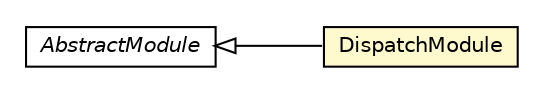#!/usr/local/bin/dot
#
# Class diagram 
# Generated by UMLGraph version R5_6-24-gf6e263 (http://www.umlgraph.org/)
#

digraph G {
	edge [fontname="Helvetica",fontsize=10,labelfontname="Helvetica",labelfontsize=10];
	node [fontname="Helvetica",fontsize=10,shape=plaintext];
	nodesep=0.25;
	ranksep=0.5;
	rankdir=LR;
	// com.gwtplatform.dispatch.server.guice.DispatchModule
	c164718 [label=<<table title="com.gwtplatform.dispatch.server.guice.DispatchModule" border="0" cellborder="1" cellspacing="0" cellpadding="2" port="p" bgcolor="lemonChiffon" href="./DispatchModule.html">
		<tr><td><table border="0" cellspacing="0" cellpadding="1">
<tr><td align="center" balign="center"> DispatchModule </td></tr>
		</table></td></tr>
		</table>>, URL="./DispatchModule.html", fontname="Helvetica", fontcolor="black", fontsize=10.0];
	//com.gwtplatform.dispatch.server.guice.DispatchModule extends com.google.inject.AbstractModule
	c165021:p -> c164718:p [dir=back,arrowtail=empty];
	// com.google.inject.AbstractModule
	c165021 [label=<<table title="com.google.inject.AbstractModule" border="0" cellborder="1" cellspacing="0" cellpadding="2" port="p" href="http://google-guice.googlecode.com/svn/trunk/javadoc/com/google/inject/AbstractModule.html">
		<tr><td><table border="0" cellspacing="0" cellpadding="1">
<tr><td align="center" balign="center"><font face="Helvetica-Oblique"> AbstractModule </font></td></tr>
		</table></td></tr>
		</table>>, URL="http://google-guice.googlecode.com/svn/trunk/javadoc/com/google/inject/AbstractModule.html", fontname="Helvetica", fontcolor="black", fontsize=10.0];
}

